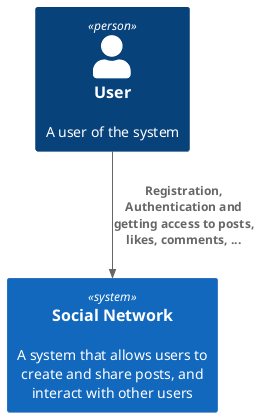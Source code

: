 @startuml
!include <C4/C4_Context.puml>

Person(user, "User", "A user of the system")

System(socialNetwork, "Social Network", "A system that allows users to create and share posts, and interact with other users")

Rel(user, socialNetwork, "Registration, Authentication and getting access to posts, likes, comments, ...")

@enduml
